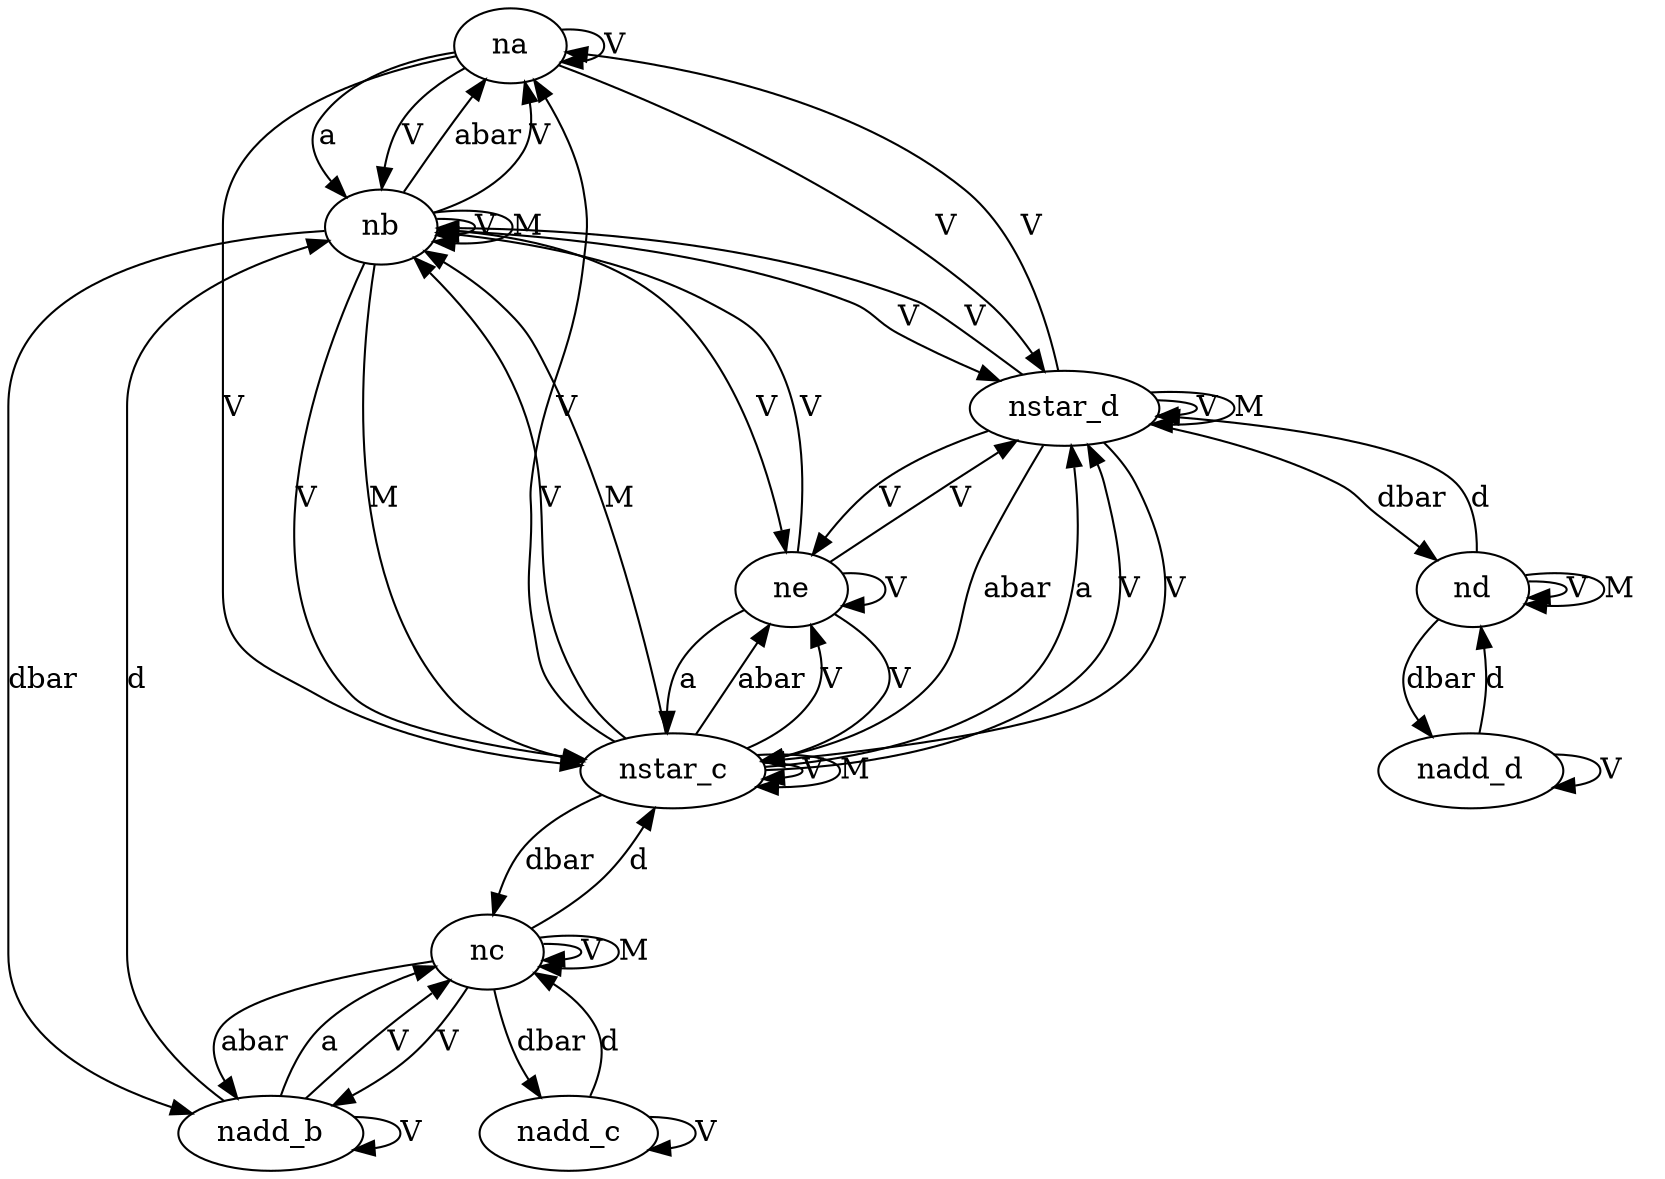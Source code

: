 digraph CFG{
	na;
	nb;
	nadd_b;
	nc;
	nadd_c;
	nstar_c;
	ne;
	nstar_d;
	nd;
	nadd_d;
	na->nb[label="a"]
	nadd_b->nc[label="a"]
	ne->nstar_c[label="a"]
	nstar_c->nstar_d[label="a"]
	nb->na[label="abar"]
	nc->nadd_b[label="abar"]
	nstar_c->ne[label="abar"]
	nstar_d->nstar_c[label="abar"]
	nadd_b->nb[label="d"]
	nadd_c->nc[label="d"]
	nc->nstar_c[label="d"]
	nd->nstar_d[label="d"]
	nadd_d->nd[label="d"]
	nb->nadd_b[label="dbar"]
	nc->nadd_c[label="dbar"]
	nstar_c->nc[label="dbar"]
	nstar_d->nd[label="dbar"]
	nd->nadd_d[label="dbar"]
	nadd_d->nadd_d[label="V"]
	nd->nd[label="V"]
	nstar_c->nstar_d[label="V"]
	nstar_d->nstar_d[label="V"]
	ne->ne[label="V"]
	ne->nstar_c[label="V"]
	ne->nstar_d[label="V"]
	nstar_d->ne[label="V"]
	nstar_d->nstar_c[label="V"]
	nstar_c->ne[label="V"]
	nstar_c->nstar_c[label="V"]
	nadd_c->nadd_c[label="V"]
	nadd_b->nc[label="V"]
	na->nstar_c[label="V"]
	na->nstar_d[label="V"]
	nb->ne[label="V"]
	nb->nstar_c[label="V"]
	nb->nstar_d[label="V"]
	nc->nc[label="V"]
	nadd_b->nadd_b[label="V"]
	nc->nadd_b[label="V"]
	ne->nb[label="V"]
	nstar_c->nb[label="V"]
	nstar_d->nb[label="V"]
	nb->nb[label="V"]
	na->nb[label="V"]
	na->na[label="V"]
	nstar_c->na[label="V"]
	nstar_d->na[label="V"]
	nb->na[label="V"]
	nd->nd[label="M"]
	nstar_d->nstar_d[label="M"]
	nc->nc[label="M"]
	nb->nstar_c[label="M"]
	nstar_c->nstar_c[label="M"]
	nstar_c->nb[label="M"]
	nb->nb[label="M"]
}